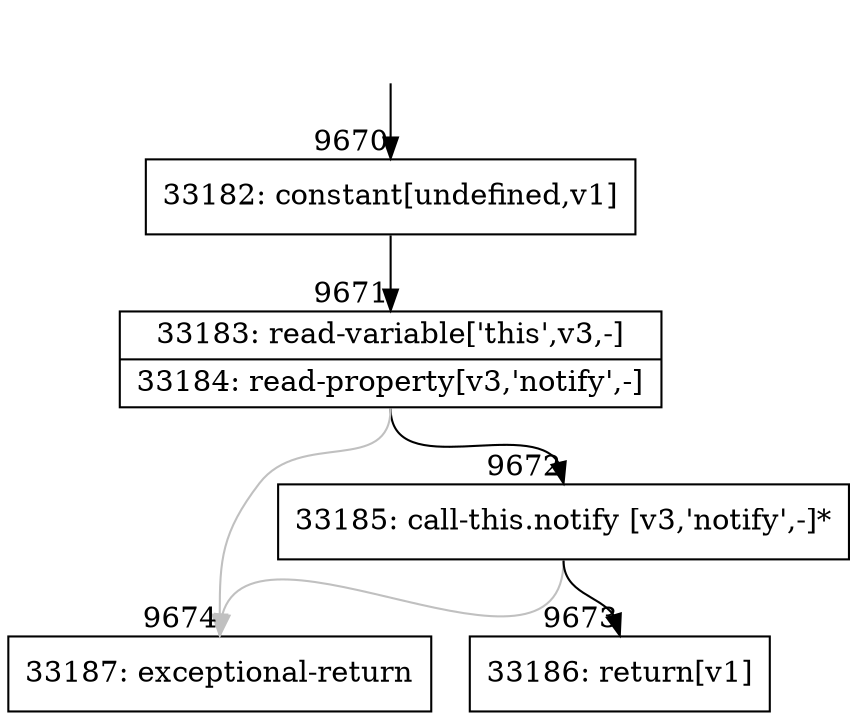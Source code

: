 digraph {
rankdir="TD"
BB_entry820[shape=none,label=""];
BB_entry820 -> BB9670 [tailport=s, headport=n, headlabel="    9670"]
BB9670 [shape=record label="{33182: constant[undefined,v1]}" ] 
BB9670 -> BB9671 [tailport=s, headport=n, headlabel="      9671"]
BB9671 [shape=record label="{33183: read-variable['this',v3,-]|33184: read-property[v3,'notify',-]}" ] 
BB9671 -> BB9672 [tailport=s, headport=n, headlabel="      9672"]
BB9671 -> BB9674 [tailport=s, headport=n, color=gray, headlabel="      9674"]
BB9672 [shape=record label="{33185: call-this.notify [v3,'notify',-]*}" ] 
BB9672 -> BB9673 [tailport=s, headport=n, headlabel="      9673"]
BB9672 -> BB9674 [tailport=s, headport=n, color=gray]
BB9673 [shape=record label="{33186: return[v1]}" ] 
BB9674 [shape=record label="{33187: exceptional-return}" ] 
//#$~ 17395
}
